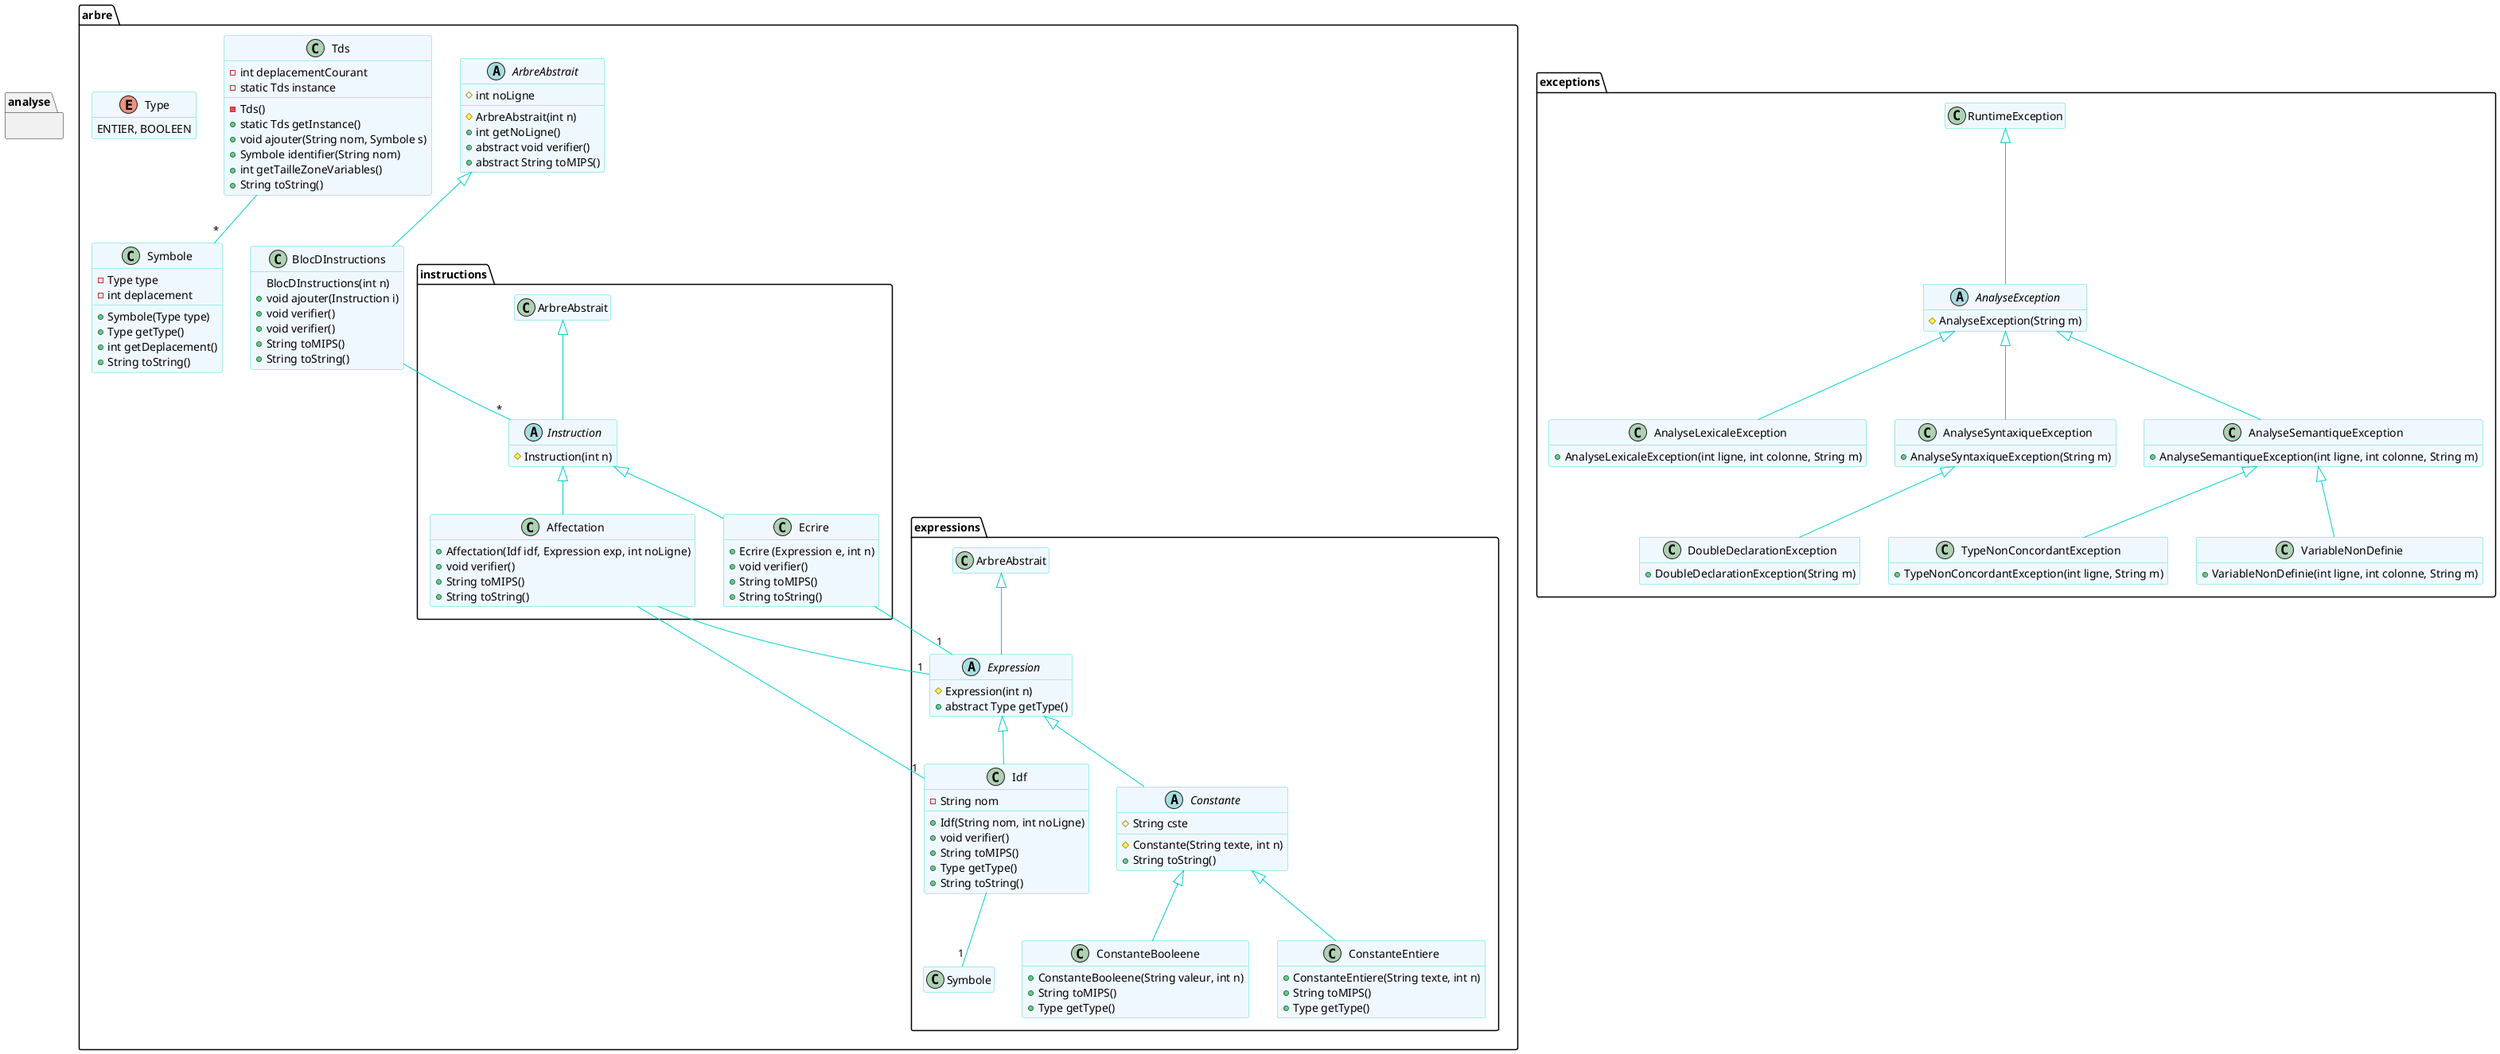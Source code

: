 @startuml
skinparam class {
BackgroundColor AliceBlue
ArrowColor DarkTurquoise
BorderColor Turquoise
}

skinparam stereotypeCBackgroundColor DarkTurquoise
skinparam stereotypeIBackgroundColor Magenta
skinparam stereotypeABackgroundColor Yellow

hide stereotype
hide empty member


package analyse {

}

package arbre {

	package expressions {

		abstract class Constante extends Expression {
			# String cste
			# Constante(String texte, int n)
			+ String toString()
		}

		class ConstanteEntiere extends Constante {
			+ ConstanteEntiere(String texte, int n)
			+ String toMIPS()
			+ Type getType()
		}

		class ConstanteBooleene extends Constante {
			+ ConstanteBooleene(String valeur, int n)
			+ String toMIPS()
			+ Type getType()
		}

		abstract class Expression extends ArbreAbstrait{
			# Expression(int n)
			+ abstract Type getType()
		}

		class Idf extends Expression {
			- String nom
			+ Idf(String nom, int noLigne)
			+ void verifier()
			+ String toMIPS()
			+ Type getType()
			+ String toString()
		}
		Idf --"1" Symbole

	}
	package instructions {

		class Affectation extends Instruction {
			+ Affectation(Idf idf, Expression exp, int noLigne)
			+ void verifier()
			+ String toMIPS()
			+ String toString()
		}
		Affectation --"1" Idf
		Affectation --"1" Expression

		class Ecrire extends Instruction{
			+ Ecrire (Expression e, int n)
			+ void verifier()
			+ String toMIPS()
			+ String toString()
		}
		Ecrire --"1" Expression

		abstract class Instruction extends ArbreAbstrait{
  	 	# Instruction(int n)
		}



	}

	abstract class ArbreAbstrait {
   # int noLigne
   # ArbreAbstrait(int n)
	 + int getNoLigne()
   + abstract void verifier()
   + abstract String toMIPS()
	}

	class BlocDInstructions extends ArbreAbstrait {
		BlocDInstructions(int n)
		+ void ajouter(Instruction i)
		+ void verifier()
		+ void verifier()
		+ String toMIPS()
		+ String toString()
	}
	BlocDInstructions --"*" Instruction


	class Symbole {
		- Type type
		- int deplacement
		+ Symbole(Type type)
		+ Type getType()
		+ int getDeplacement()
		+ String toString()
	}

	class Tds {
		- int deplacementCourant
		- static Tds instance
		- Tds()
		+ static Tds getInstance()
		+ void ajouter(String nom, Symbole s)
		+ Symbole identifier(String nom)
		+ int getTailleZoneVariables()
		+ String toString()
	}
	Tds --"*" Symbole

	enum Type {
		ENTIER, BOOLEEN
	}
}

package exceptions {
	abstract class AnalyseException extends RuntimeException {
		# AnalyseException(String m)
	}

	class AnalyseLexicaleException extends AnalyseException {
		+ AnalyseLexicaleException(int ligne, int colonne, String m)
	}

	class AnalyseSyntaxiqueException extends AnalyseException {
		+ AnalyseSyntaxiqueException(String m)
	}

	class AnalyseSemantiqueException extends AnalyseException{
		+ AnalyseSemantiqueException(int ligne, int colonne, String m)
	}

	class DoubleDeclarationException extends AnalyseSyntaxiqueException {
		+ DoubleDeclarationException(String m)
	}

	class TypeNonConcordantException extends AnalyseSemantiqueException {
		+ TypeNonConcordantException(int ligne, String m)
	}

	class VariableNonDefinie extends AnalyseSemantiqueException {
		+ VariableNonDefinie(int ligne, int colonne, String m)
	}

}
@enduml